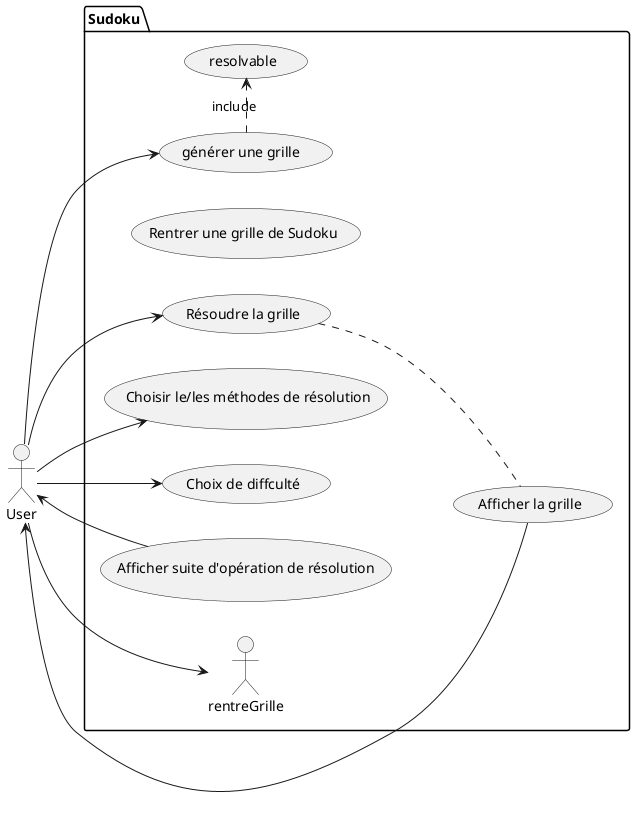 @startuml
left to right direction
actor User

package Sudoku {
usecase "Rentrer une grille de Sudoku" as rentrerGrille
usecase "générer une grille " as GenerGrille
usecase "Afficher la grille" as AfficherGrille
usecase "Résoudre la grille" as ResoudreGrille
usecase " Choisir le/les méthodes de résolution" as choixmeth
usecase "Choix de diffculté" as Choixdifficulté
usecase "Afficher suite d'opération de résolution" as afflog
(resolvable)  as res

GenerGrille .> res : include
User --> rentreGrille
User --> GenerGrille
User --> choixmeth
User <-- afflog
User --> Choixdifficulté

User<-- AfficherGrille
User--> ResoudreGrille


ResoudreGrille .. AfficherGrille

}
@enduml
